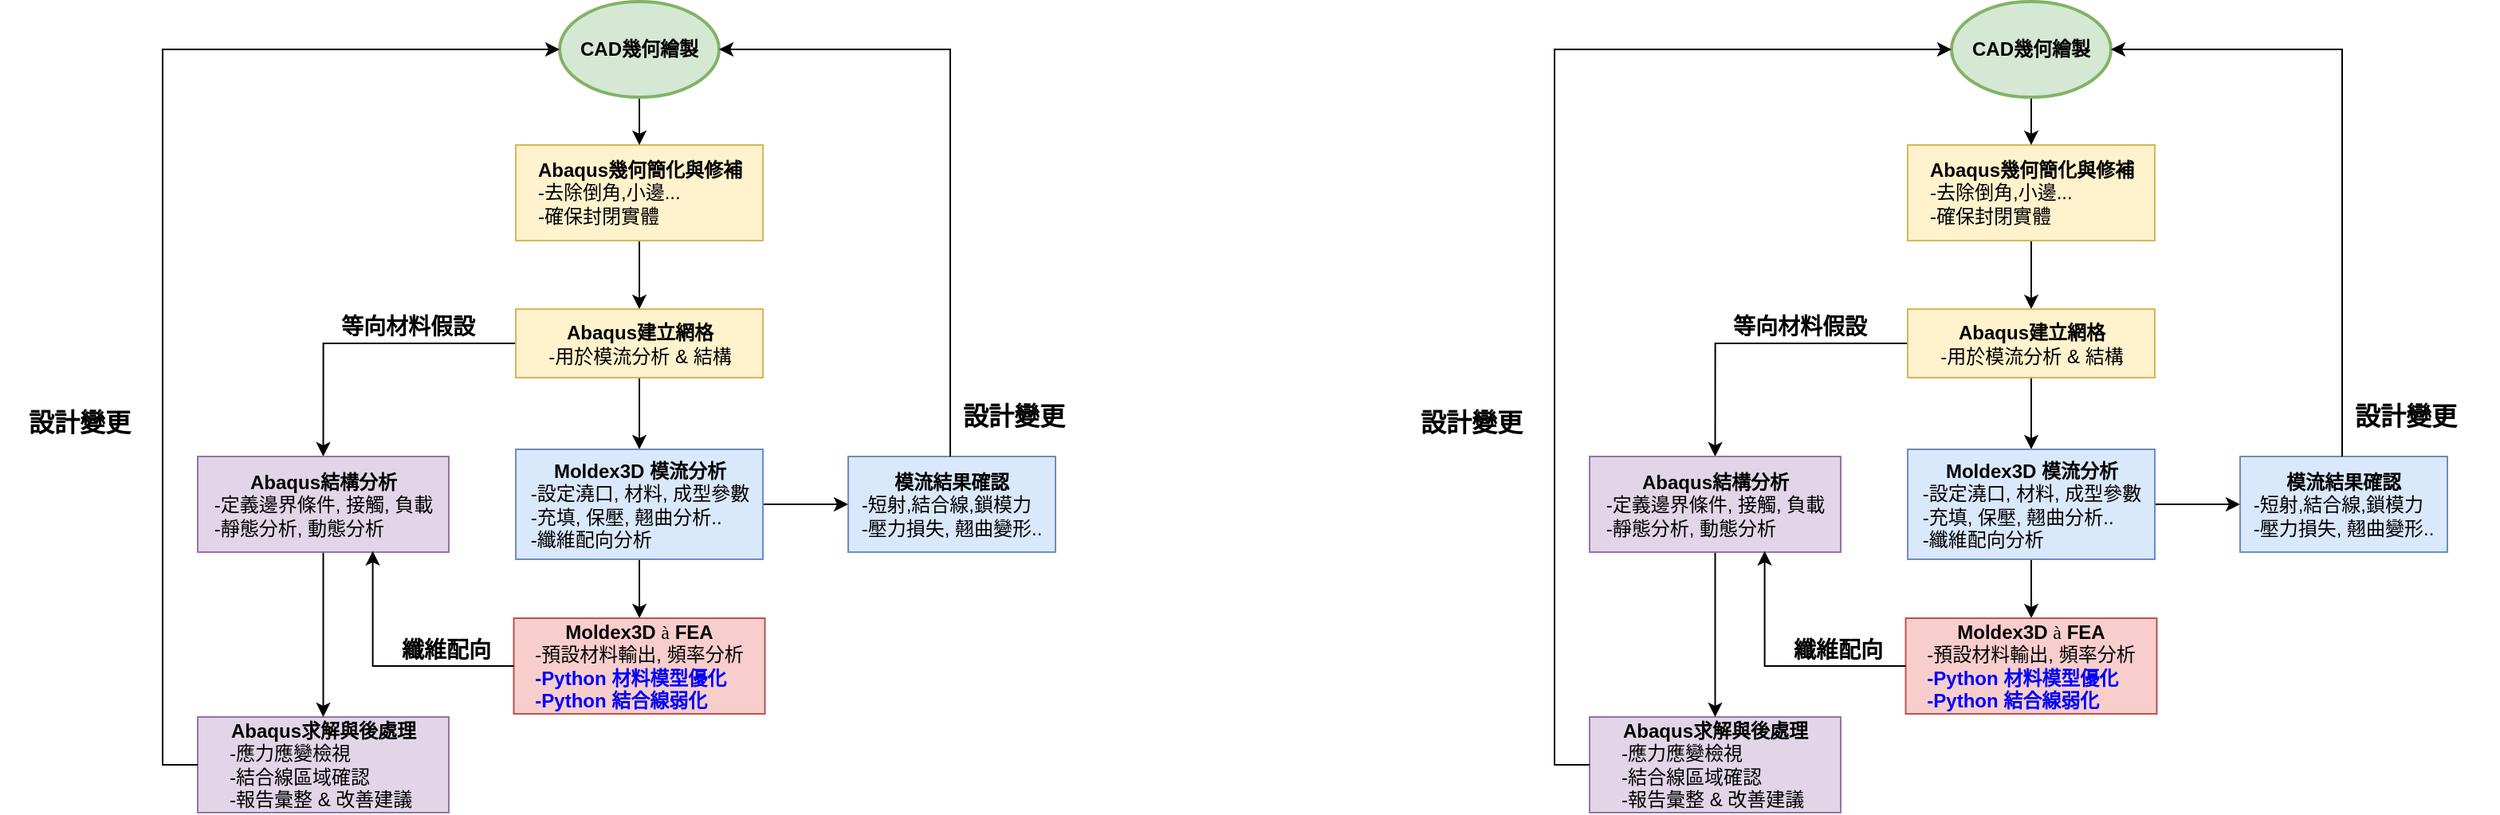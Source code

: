 <mxfile version="28.0.7">
  <diagram name="第 1 页" id="M2j74F4IacHHQfKqTvY9">
    <mxGraphModel dx="1463" dy="743" grid="0" gridSize="10" guides="1" tooltips="1" connect="1" arrows="1" fold="1" page="1" pageScale="1" pageWidth="827" pageHeight="1169" math="0" shadow="0">
      <root>
        <mxCell id="0" />
        <mxCell id="1" parent="0" />
        <mxCell id="Ezzkr58mJztJ-Z06ZL8k-6" value="" style="edgeStyle=orthogonalEdgeStyle;rounded=0;orthogonalLoop=1;jettySize=auto;html=1;" parent="1" source="Ezzkr58mJztJ-Z06ZL8k-2" target="Ezzkr58mJztJ-Z06ZL8k-5" edge="1">
          <mxGeometry relative="1" as="geometry" />
        </mxCell>
        <mxCell id="Ezzkr58mJztJ-Z06ZL8k-2" value="&lt;b&gt;Abaqus幾何簡化與修補&lt;/b&gt;&lt;div&gt;&lt;div style=&quot;text-align: left;&quot;&gt;&lt;span style=&quot;background-color: transparent; color: light-dark(rgb(0, 0, 0), rgb(255, 255, 255));&quot;&gt;-去除倒角,小邊...&lt;/span&gt;&lt;/div&gt;&lt;/div&gt;&lt;div style=&quot;text-align: left;&quot;&gt;&lt;span style=&quot;background-color: transparent; color: light-dark(rgb(0, 0, 0), rgb(255, 255, 255));&quot;&gt;-確保封閉實體&lt;/span&gt;&lt;/div&gt;" style="rounded=0;whiteSpace=wrap;html=1;fillColor=#fff2cc;strokeColor=#d6b656;" parent="1" vertex="1">
          <mxGeometry x="352.5" y="190" width="155" height="60" as="geometry" />
        </mxCell>
        <mxCell id="Ezzkr58mJztJ-Z06ZL8k-4" value="" style="edgeStyle=orthogonalEdgeStyle;rounded=0;orthogonalLoop=1;jettySize=auto;html=1;" parent="1" source="Ezzkr58mJztJ-Z06ZL8k-3" target="Ezzkr58mJztJ-Z06ZL8k-2" edge="1">
          <mxGeometry relative="1" as="geometry" />
        </mxCell>
        <mxCell id="Ezzkr58mJztJ-Z06ZL8k-3" value="&lt;b&gt;CAD幾何繪製&lt;/b&gt;" style="strokeWidth=2;html=1;shape=mxgraph.flowchart.start_1;whiteSpace=wrap;fillColor=#d5e8d4;strokeColor=#82b366;" parent="1" vertex="1">
          <mxGeometry x="380" y="100" width="100" height="60" as="geometry" />
        </mxCell>
        <mxCell id="Ezzkr58mJztJ-Z06ZL8k-28" value="" style="edgeStyle=orthogonalEdgeStyle;rounded=0;orthogonalLoop=1;jettySize=auto;html=1;" parent="1" source="Ezzkr58mJztJ-Z06ZL8k-5" target="Ezzkr58mJztJ-Z06ZL8k-7" edge="1">
          <mxGeometry relative="1" as="geometry" />
        </mxCell>
        <mxCell id="GOS3KffA1rmlJQNGUfSX-8" style="edgeStyle=orthogonalEdgeStyle;rounded=0;orthogonalLoop=1;jettySize=auto;html=1;exitX=0;exitY=0.5;exitDx=0;exitDy=0;entryX=0.5;entryY=0;entryDx=0;entryDy=0;" parent="1" source="Ezzkr58mJztJ-Z06ZL8k-5" target="GOS3KffA1rmlJQNGUfSX-1" edge="1">
          <mxGeometry relative="1" as="geometry" />
        </mxCell>
        <mxCell id="Ezzkr58mJztJ-Z06ZL8k-5" value="&lt;div style=&quot;&quot;&gt;&lt;span style=&quot;background-color: transparent; color: light-dark(rgb(0, 0, 0), rgb(255, 255, 255));&quot;&gt;&lt;b&gt;Abaqus建立網格&lt;/b&gt;&lt;/span&gt;&lt;/div&gt;&lt;div&gt;&lt;div style=&quot;text-align: left;&quot;&gt;&lt;span style=&quot;background-color: transparent; color: light-dark(rgb(0, 0, 0), rgb(255, 255, 255));&quot;&gt;-用於模流分析 &amp;amp; 結構&lt;/span&gt;&lt;/div&gt;&lt;/div&gt;" style="rounded=0;whiteSpace=wrap;html=1;fillColor=#fff2cc;strokeColor=#d6b656;" parent="1" vertex="1">
          <mxGeometry x="352.5" y="293" width="155" height="43" as="geometry" />
        </mxCell>
        <mxCell id="Ezzkr58mJztJ-Z06ZL8k-18" value="" style="edgeStyle=orthogonalEdgeStyle;rounded=0;orthogonalLoop=1;jettySize=auto;html=1;" parent="1" source="Ezzkr58mJztJ-Z06ZL8k-7" target="Ezzkr58mJztJ-Z06ZL8k-12" edge="1">
          <mxGeometry relative="1" as="geometry" />
        </mxCell>
        <mxCell id="Ezzkr58mJztJ-Z06ZL8k-20" value="" style="edgeStyle=orthogonalEdgeStyle;rounded=0;orthogonalLoop=1;jettySize=auto;html=1;" parent="1" source="Ezzkr58mJztJ-Z06ZL8k-7" target="Ezzkr58mJztJ-Z06ZL8k-19" edge="1">
          <mxGeometry relative="1" as="geometry" />
        </mxCell>
        <mxCell id="Ezzkr58mJztJ-Z06ZL8k-7" value="&lt;div style=&quot;&quot;&gt;&lt;span style=&quot;background-color: transparent; color: light-dark(rgb(0, 0, 0), rgb(255, 255, 255));&quot;&gt;&lt;b&gt;Moldex3D 模流分析&lt;/b&gt;&lt;/span&gt;&lt;/div&gt;&lt;div style=&quot;text-align: left;&quot;&gt;-設定澆口, 材料, 成型參數&lt;/div&gt;&lt;div style=&quot;text-align: left;&quot;&gt;-充填, 保壓, 翹曲分析..&lt;/div&gt;&lt;div style=&quot;text-align: left;&quot;&gt;-纖維配向分析&lt;/div&gt;" style="rounded=0;whiteSpace=wrap;html=1;align=center;fillColor=#dae8fc;strokeColor=#6c8ebf;" parent="1" vertex="1">
          <mxGeometry x="352.5" y="381" width="155" height="69" as="geometry" />
        </mxCell>
        <mxCell id="Ezzkr58mJztJ-Z06ZL8k-12" value="&lt;div style=&quot;&quot;&gt;&lt;span style=&quot;background-color: transparent; color: light-dark(rgb(0, 0, 0), rgb(255, 255, 255));&quot;&gt;&lt;b&gt;Moldex3D&amp;nbsp;&lt;/b&gt;&lt;/span&gt;&lt;span style=&quot;font-family: Wingdings; background-color: transparent; color: light-dark(rgb(0, 0, 0), rgb(255, 255, 255));&quot;&gt;&lt;font&gt;à&lt;/font&gt;&lt;/span&gt;&lt;b style=&quot;background-color: transparent; color: light-dark(rgb(0, 0, 0), rgb(255, 255, 255));&quot;&gt;&amp;nbsp;FEA&lt;/b&gt;&lt;/div&gt;&lt;div style=&quot;text-align: left;&quot;&gt;-預設材料輸出, 頻率分析&lt;/div&gt;&lt;div style=&quot;text-align: left;&quot;&gt;&lt;span style=&quot;background-color: transparent;&quot;&gt;&lt;font style=&quot;color: rgb(0, 0, 255);&quot;&gt;&lt;b&gt;-Python 材料模型優化&lt;/b&gt;&lt;/font&gt;&lt;/span&gt;&lt;/div&gt;&lt;div style=&quot;text-align: left;&quot;&gt;&lt;font style=&quot;color: rgb(0, 0, 255);&quot;&gt;&lt;b&gt;-Python 結合線弱化&lt;/b&gt;&lt;/font&gt;&lt;/div&gt;" style="rounded=0;whiteSpace=wrap;html=1;align=center;fillColor=#f8cecc;strokeColor=#b85450;" parent="1" vertex="1">
          <mxGeometry x="351.25" y="487" width="157.5" height="60" as="geometry" />
        </mxCell>
        <mxCell id="Ezzkr58mJztJ-Z06ZL8k-15" value="&lt;div style=&quot;&quot;&gt;&lt;b&gt;Abaqus求解與後處理&lt;/b&gt;&lt;/div&gt;&lt;div style=&quot;text-align: left;&quot;&gt;-應力應變檢視&lt;/div&gt;&lt;div style=&quot;text-align: left;&quot;&gt;-結合線區域確認&lt;/div&gt;&lt;div style=&quot;text-align: left;&quot;&gt;-報告彙整 &amp;amp; 改善建議&amp;nbsp;&lt;/div&gt;" style="rounded=0;whiteSpace=wrap;html=1;align=center;fillColor=#e1d5e7;strokeColor=#9673a6;" parent="1" vertex="1">
          <mxGeometry x="153" y="549" width="157.5" height="60" as="geometry" />
        </mxCell>
        <mxCell id="Ezzkr58mJztJ-Z06ZL8k-19" value="&lt;b&gt;模流結果確認&lt;/b&gt;&lt;div style=&quot;text-align: left;&quot;&gt;-短射,結合線,鎖模力&lt;/div&gt;&lt;div style=&quot;text-align: left;&quot;&gt;&lt;span style=&quot;background-color: transparent; color: light-dark(rgb(0, 0, 0), rgb(255, 255, 255));&quot;&gt;-壓力損失, 翹曲變形..&lt;/span&gt;&lt;/div&gt;" style="whiteSpace=wrap;html=1;rounded=0;fillColor=#dae8fc;strokeColor=#6c8ebf;" parent="1" vertex="1">
          <mxGeometry x="561" y="385.5" width="130" height="60" as="geometry" />
        </mxCell>
        <mxCell id="Ezzkr58mJztJ-Z06ZL8k-23" style="edgeStyle=orthogonalEdgeStyle;rounded=0;orthogonalLoop=1;jettySize=auto;html=1;entryX=1;entryY=0.5;entryDx=0;entryDy=0;entryPerimeter=0;" parent="1" source="Ezzkr58mJztJ-Z06ZL8k-19" target="Ezzkr58mJztJ-Z06ZL8k-3" edge="1">
          <mxGeometry relative="1" as="geometry">
            <Array as="points">
              <mxPoint x="625" y="130" />
            </Array>
          </mxGeometry>
        </mxCell>
        <mxCell id="Ezzkr58mJztJ-Z06ZL8k-24" style="edgeStyle=orthogonalEdgeStyle;rounded=0;orthogonalLoop=1;jettySize=auto;html=1;entryX=0;entryY=0.5;entryDx=0;entryDy=0;entryPerimeter=0;" parent="1" source="Ezzkr58mJztJ-Z06ZL8k-15" target="Ezzkr58mJztJ-Z06ZL8k-3" edge="1">
          <mxGeometry relative="1" as="geometry">
            <Array as="points">
              <mxPoint x="131" y="579" />
              <mxPoint x="131" y="130" />
            </Array>
          </mxGeometry>
        </mxCell>
        <mxCell id="Ezzkr58mJztJ-Z06ZL8k-25" value="&lt;b&gt;設計變更&lt;/b&gt;" style="text;html=1;align=center;verticalAlign=middle;whiteSpace=wrap;rounded=0;fontSize=16;" parent="1" vertex="1">
          <mxGeometry x="607" y="341.5" width="116" height="37" as="geometry" />
        </mxCell>
        <mxCell id="Ezzkr58mJztJ-Z06ZL8k-26" value="&lt;b&gt;設計變更&lt;/b&gt;" style="text;html=1;align=center;verticalAlign=middle;whiteSpace=wrap;rounded=0;fontSize=16;" parent="1" vertex="1">
          <mxGeometry x="29" y="348.5" width="100" height="30" as="geometry" />
        </mxCell>
        <mxCell id="GOS3KffA1rmlJQNGUfSX-3" value="" style="edgeStyle=orthogonalEdgeStyle;rounded=0;orthogonalLoop=1;jettySize=auto;html=1;" parent="1" source="GOS3KffA1rmlJQNGUfSX-1" target="Ezzkr58mJztJ-Z06ZL8k-15" edge="1">
          <mxGeometry relative="1" as="geometry" />
        </mxCell>
        <mxCell id="GOS3KffA1rmlJQNGUfSX-1" value="&lt;div style=&quot;&quot;&gt;&lt;b&gt;Abaqus結構分析&lt;/b&gt;&lt;/div&gt;&lt;div&gt;-定義邊界條件, 接觸, 負載&lt;/div&gt;&lt;div style=&quot;text-align: left;&quot;&gt;&lt;span style=&quot;background-color: transparent; color: light-dark(rgb(0, 0, 0), rgb(255, 255, 255));&quot;&gt;-靜態分析, 動態分析&lt;/span&gt;&lt;/div&gt;" style="rounded=0;whiteSpace=wrap;html=1;align=center;fillColor=#e1d5e7;strokeColor=#9673a6;" parent="1" vertex="1">
          <mxGeometry x="153" y="385.5" width="157.5" height="60" as="geometry" />
        </mxCell>
        <mxCell id="GOS3KffA1rmlJQNGUfSX-4" style="edgeStyle=orthogonalEdgeStyle;rounded=0;orthogonalLoop=1;jettySize=auto;html=1;exitX=0;exitY=0.5;exitDx=0;exitDy=0;entryX=0.697;entryY=0.99;entryDx=0;entryDy=0;entryPerimeter=0;" parent="1" source="Ezzkr58mJztJ-Z06ZL8k-12" target="GOS3KffA1rmlJQNGUfSX-1" edge="1">
          <mxGeometry relative="1" as="geometry" />
        </mxCell>
        <mxCell id="GOS3KffA1rmlJQNGUfSX-9" value="&lt;b&gt;&lt;font style=&quot;font-size: 14px;&quot;&gt;等向材料假設&lt;/font&gt;&lt;/b&gt;" style="text;html=1;align=center;verticalAlign=middle;whiteSpace=wrap;rounded=0;fontSize=16;" parent="1" vertex="1">
          <mxGeometry x="227" y="284" width="116" height="37" as="geometry" />
        </mxCell>
        <mxCell id="GOS3KffA1rmlJQNGUfSX-11" value="&lt;b&gt;&lt;font style=&quot;font-size: 14px;&quot;&gt;纖維配向&lt;/font&gt;&lt;/b&gt;" style="text;html=1;align=center;verticalAlign=middle;whiteSpace=wrap;rounded=0;fontSize=16;" parent="1" vertex="1">
          <mxGeometry x="251" y="487" width="116" height="37" as="geometry" />
        </mxCell>
        <mxCell id="1IeKvq1VfDo4fFMcKY6Y-1" value="" style="edgeStyle=orthogonalEdgeStyle;rounded=0;orthogonalLoop=1;jettySize=auto;html=1;" edge="1" parent="1" source="1IeKvq1VfDo4fFMcKY6Y-2" target="1IeKvq1VfDo4fFMcKY6Y-7">
          <mxGeometry relative="1" as="geometry" />
        </mxCell>
        <mxCell id="1IeKvq1VfDo4fFMcKY6Y-2" value="&lt;b&gt;Abaqus幾何簡化與修補&lt;/b&gt;&lt;div&gt;&lt;div style=&quot;text-align: left;&quot;&gt;&lt;span style=&quot;background-color: transparent; color: light-dark(rgb(0, 0, 0), rgb(255, 255, 255));&quot;&gt;-去除倒角,小邊...&lt;/span&gt;&lt;/div&gt;&lt;/div&gt;&lt;div style=&quot;text-align: left;&quot;&gt;&lt;span style=&quot;background-color: transparent; color: light-dark(rgb(0, 0, 0), rgb(255, 255, 255));&quot;&gt;-確保封閉實體&lt;/span&gt;&lt;/div&gt;" style="rounded=0;whiteSpace=wrap;html=1;fillColor=#fff2cc;strokeColor=#d6b656;" vertex="1" parent="1">
          <mxGeometry x="1225.5" y="190" width="155" height="60" as="geometry" />
        </mxCell>
        <mxCell id="1IeKvq1VfDo4fFMcKY6Y-3" value="" style="edgeStyle=orthogonalEdgeStyle;rounded=0;orthogonalLoop=1;jettySize=auto;html=1;" edge="1" parent="1" source="1IeKvq1VfDo4fFMcKY6Y-4" target="1IeKvq1VfDo4fFMcKY6Y-2">
          <mxGeometry relative="1" as="geometry" />
        </mxCell>
        <mxCell id="1IeKvq1VfDo4fFMcKY6Y-4" value="&lt;b&gt;CAD幾何繪製&lt;/b&gt;" style="strokeWidth=2;html=1;shape=mxgraph.flowchart.start_1;whiteSpace=wrap;fillColor=#d5e8d4;strokeColor=#82b366;" vertex="1" parent="1">
          <mxGeometry x="1253" y="100" width="100" height="60" as="geometry" />
        </mxCell>
        <mxCell id="1IeKvq1VfDo4fFMcKY6Y-5" value="" style="edgeStyle=orthogonalEdgeStyle;rounded=0;orthogonalLoop=1;jettySize=auto;html=1;" edge="1" parent="1" source="1IeKvq1VfDo4fFMcKY6Y-7" target="1IeKvq1VfDo4fFMcKY6Y-10">
          <mxGeometry relative="1" as="geometry" />
        </mxCell>
        <mxCell id="1IeKvq1VfDo4fFMcKY6Y-6" style="edgeStyle=orthogonalEdgeStyle;rounded=0;orthogonalLoop=1;jettySize=auto;html=1;exitX=0;exitY=0.5;exitDx=0;exitDy=0;entryX=0.5;entryY=0;entryDx=0;entryDy=0;" edge="1" parent="1" source="1IeKvq1VfDo4fFMcKY6Y-7" target="1IeKvq1VfDo4fFMcKY6Y-19">
          <mxGeometry relative="1" as="geometry" />
        </mxCell>
        <mxCell id="1IeKvq1VfDo4fFMcKY6Y-7" value="&lt;div style=&quot;&quot;&gt;&lt;span style=&quot;background-color: transparent; color: light-dark(rgb(0, 0, 0), rgb(255, 255, 255));&quot;&gt;&lt;b&gt;Abaqus建立網格&lt;/b&gt;&lt;/span&gt;&lt;/div&gt;&lt;div&gt;&lt;div style=&quot;text-align: left;&quot;&gt;&lt;span style=&quot;background-color: transparent; color: light-dark(rgb(0, 0, 0), rgb(255, 255, 255));&quot;&gt;-用於模流分析 &amp;amp; 結構&lt;/span&gt;&lt;/div&gt;&lt;/div&gt;" style="rounded=0;whiteSpace=wrap;html=1;fillColor=#fff2cc;strokeColor=#d6b656;" vertex="1" parent="1">
          <mxGeometry x="1225.5" y="293" width="155" height="43" as="geometry" />
        </mxCell>
        <mxCell id="1IeKvq1VfDo4fFMcKY6Y-8" value="" style="edgeStyle=orthogonalEdgeStyle;rounded=0;orthogonalLoop=1;jettySize=auto;html=1;" edge="1" parent="1" source="1IeKvq1VfDo4fFMcKY6Y-10" target="1IeKvq1VfDo4fFMcKY6Y-11">
          <mxGeometry relative="1" as="geometry" />
        </mxCell>
        <mxCell id="1IeKvq1VfDo4fFMcKY6Y-9" value="" style="edgeStyle=orthogonalEdgeStyle;rounded=0;orthogonalLoop=1;jettySize=auto;html=1;" edge="1" parent="1" source="1IeKvq1VfDo4fFMcKY6Y-10" target="1IeKvq1VfDo4fFMcKY6Y-13">
          <mxGeometry relative="1" as="geometry" />
        </mxCell>
        <mxCell id="1IeKvq1VfDo4fFMcKY6Y-10" value="&lt;div style=&quot;&quot;&gt;&lt;span style=&quot;background-color: transparent; color: light-dark(rgb(0, 0, 0), rgb(255, 255, 255));&quot;&gt;&lt;b&gt;Moldex3D 模流分析&lt;/b&gt;&lt;/span&gt;&lt;/div&gt;&lt;div style=&quot;text-align: left;&quot;&gt;-設定澆口, 材料, 成型參數&lt;/div&gt;&lt;div style=&quot;text-align: left;&quot;&gt;-充填, 保壓, 翹曲分析..&lt;/div&gt;&lt;div style=&quot;text-align: left;&quot;&gt;-纖維配向分析&lt;/div&gt;" style="rounded=0;whiteSpace=wrap;html=1;align=center;fillColor=#dae8fc;strokeColor=#6c8ebf;" vertex="1" parent="1">
          <mxGeometry x="1225.5" y="381" width="155" height="69" as="geometry" />
        </mxCell>
        <mxCell id="1IeKvq1VfDo4fFMcKY6Y-11" value="&lt;div style=&quot;&quot;&gt;&lt;span style=&quot;background-color: transparent; color: light-dark(rgb(0, 0, 0), rgb(255, 255, 255));&quot;&gt;&lt;b&gt;Moldex3D&amp;nbsp;&lt;/b&gt;&lt;/span&gt;&lt;span style=&quot;font-family: Wingdings; background-color: transparent; color: light-dark(rgb(0, 0, 0), rgb(255, 255, 255));&quot;&gt;&lt;font&gt;à&lt;/font&gt;&lt;/span&gt;&lt;b style=&quot;background-color: transparent; color: light-dark(rgb(0, 0, 0), rgb(255, 255, 255));&quot;&gt;&amp;nbsp;FEA&lt;/b&gt;&lt;/div&gt;&lt;div style=&quot;text-align: left;&quot;&gt;-預設材料輸出, 頻率分析&lt;/div&gt;&lt;div style=&quot;text-align: left;&quot;&gt;&lt;span style=&quot;background-color: transparent;&quot;&gt;&lt;font style=&quot;color: rgb(0, 0, 255);&quot;&gt;&lt;b&gt;-Python 材料模型優化&lt;/b&gt;&lt;/font&gt;&lt;/span&gt;&lt;/div&gt;&lt;div style=&quot;text-align: left;&quot;&gt;&lt;font style=&quot;color: rgb(0, 0, 255);&quot;&gt;&lt;b&gt;-Python 結合線弱化&lt;/b&gt;&lt;/font&gt;&lt;/div&gt;" style="rounded=0;whiteSpace=wrap;html=1;align=center;fillColor=#f8cecc;strokeColor=#b85450;" vertex="1" parent="1">
          <mxGeometry x="1224.25" y="487" width="157.5" height="60" as="geometry" />
        </mxCell>
        <mxCell id="1IeKvq1VfDo4fFMcKY6Y-12" value="&lt;div style=&quot;&quot;&gt;&lt;b&gt;Abaqus求解與後處理&lt;/b&gt;&lt;/div&gt;&lt;div style=&quot;text-align: left;&quot;&gt;-應力應變檢視&lt;/div&gt;&lt;div style=&quot;text-align: left;&quot;&gt;-結合線區域確認&lt;/div&gt;&lt;div style=&quot;text-align: left;&quot;&gt;-報告彙整 &amp;amp; 改善建議&amp;nbsp;&lt;/div&gt;" style="rounded=0;whiteSpace=wrap;html=1;align=center;fillColor=#e1d5e7;strokeColor=#9673a6;" vertex="1" parent="1">
          <mxGeometry x="1026" y="549" width="157.5" height="60" as="geometry" />
        </mxCell>
        <mxCell id="1IeKvq1VfDo4fFMcKY6Y-13" value="&lt;b&gt;模流結果確認&lt;/b&gt;&lt;div style=&quot;text-align: left;&quot;&gt;-短射,結合線,鎖模力&lt;/div&gt;&lt;div style=&quot;text-align: left;&quot;&gt;&lt;span style=&quot;background-color: transparent; color: light-dark(rgb(0, 0, 0), rgb(255, 255, 255));&quot;&gt;-壓力損失, 翹曲變形..&lt;/span&gt;&lt;/div&gt;" style="whiteSpace=wrap;html=1;rounded=0;fillColor=#dae8fc;strokeColor=#6c8ebf;" vertex="1" parent="1">
          <mxGeometry x="1434" y="385.5" width="130" height="60" as="geometry" />
        </mxCell>
        <mxCell id="1IeKvq1VfDo4fFMcKY6Y-14" style="edgeStyle=orthogonalEdgeStyle;rounded=0;orthogonalLoop=1;jettySize=auto;html=1;entryX=1;entryY=0.5;entryDx=0;entryDy=0;entryPerimeter=0;" edge="1" parent="1" source="1IeKvq1VfDo4fFMcKY6Y-13" target="1IeKvq1VfDo4fFMcKY6Y-4">
          <mxGeometry relative="1" as="geometry">
            <Array as="points">
              <mxPoint x="1498" y="130" />
            </Array>
          </mxGeometry>
        </mxCell>
        <mxCell id="1IeKvq1VfDo4fFMcKY6Y-15" style="edgeStyle=orthogonalEdgeStyle;rounded=0;orthogonalLoop=1;jettySize=auto;html=1;entryX=0;entryY=0.5;entryDx=0;entryDy=0;entryPerimeter=0;" edge="1" parent="1" source="1IeKvq1VfDo4fFMcKY6Y-12" target="1IeKvq1VfDo4fFMcKY6Y-4">
          <mxGeometry relative="1" as="geometry">
            <Array as="points">
              <mxPoint x="1004" y="579" />
              <mxPoint x="1004" y="130" />
            </Array>
          </mxGeometry>
        </mxCell>
        <mxCell id="1IeKvq1VfDo4fFMcKY6Y-16" value="&lt;b&gt;設計變更&lt;/b&gt;" style="text;html=1;align=center;verticalAlign=middle;whiteSpace=wrap;rounded=0;fontSize=16;" vertex="1" parent="1">
          <mxGeometry x="1480" y="341.5" width="116" height="37" as="geometry" />
        </mxCell>
        <mxCell id="1IeKvq1VfDo4fFMcKY6Y-17" value="&lt;b&gt;設計變更&lt;/b&gt;" style="text;html=1;align=center;verticalAlign=middle;whiteSpace=wrap;rounded=0;fontSize=16;" vertex="1" parent="1">
          <mxGeometry x="902" y="348.5" width="100" height="30" as="geometry" />
        </mxCell>
        <mxCell id="1IeKvq1VfDo4fFMcKY6Y-18" value="" style="edgeStyle=orthogonalEdgeStyle;rounded=0;orthogonalLoop=1;jettySize=auto;html=1;" edge="1" parent="1" source="1IeKvq1VfDo4fFMcKY6Y-19" target="1IeKvq1VfDo4fFMcKY6Y-12">
          <mxGeometry relative="1" as="geometry" />
        </mxCell>
        <mxCell id="1IeKvq1VfDo4fFMcKY6Y-19" value="&lt;div style=&quot;&quot;&gt;&lt;b&gt;Abaqus結構分析&lt;/b&gt;&lt;/div&gt;&lt;div&gt;-定義邊界條件, 接觸, 負載&lt;/div&gt;&lt;div style=&quot;text-align: left;&quot;&gt;&lt;span style=&quot;background-color: transparent; color: light-dark(rgb(0, 0, 0), rgb(255, 255, 255));&quot;&gt;-靜態分析, 動態分析&lt;/span&gt;&lt;/div&gt;" style="rounded=0;whiteSpace=wrap;html=1;align=center;fillColor=#e1d5e7;strokeColor=#9673a6;" vertex="1" parent="1">
          <mxGeometry x="1026" y="385.5" width="157.5" height="60" as="geometry" />
        </mxCell>
        <mxCell id="1IeKvq1VfDo4fFMcKY6Y-20" style="edgeStyle=orthogonalEdgeStyle;rounded=0;orthogonalLoop=1;jettySize=auto;html=1;exitX=0;exitY=0.5;exitDx=0;exitDy=0;entryX=0.697;entryY=0.99;entryDx=0;entryDy=0;entryPerimeter=0;" edge="1" parent="1" source="1IeKvq1VfDo4fFMcKY6Y-11" target="1IeKvq1VfDo4fFMcKY6Y-19">
          <mxGeometry relative="1" as="geometry" />
        </mxCell>
        <mxCell id="1IeKvq1VfDo4fFMcKY6Y-21" value="&lt;b&gt;&lt;font style=&quot;font-size: 14px;&quot;&gt;等向材料假設&lt;/font&gt;&lt;/b&gt;" style="text;html=1;align=center;verticalAlign=middle;whiteSpace=wrap;rounded=0;fontSize=16;" vertex="1" parent="1">
          <mxGeometry x="1100" y="284" width="116" height="37" as="geometry" />
        </mxCell>
        <mxCell id="1IeKvq1VfDo4fFMcKY6Y-22" value="&lt;b&gt;&lt;font style=&quot;font-size: 14px;&quot;&gt;纖維配向&lt;/font&gt;&lt;/b&gt;" style="text;html=1;align=center;verticalAlign=middle;whiteSpace=wrap;rounded=0;fontSize=16;" vertex="1" parent="1">
          <mxGeometry x="1124" y="487" width="116" height="37" as="geometry" />
        </mxCell>
      </root>
    </mxGraphModel>
  </diagram>
</mxfile>
